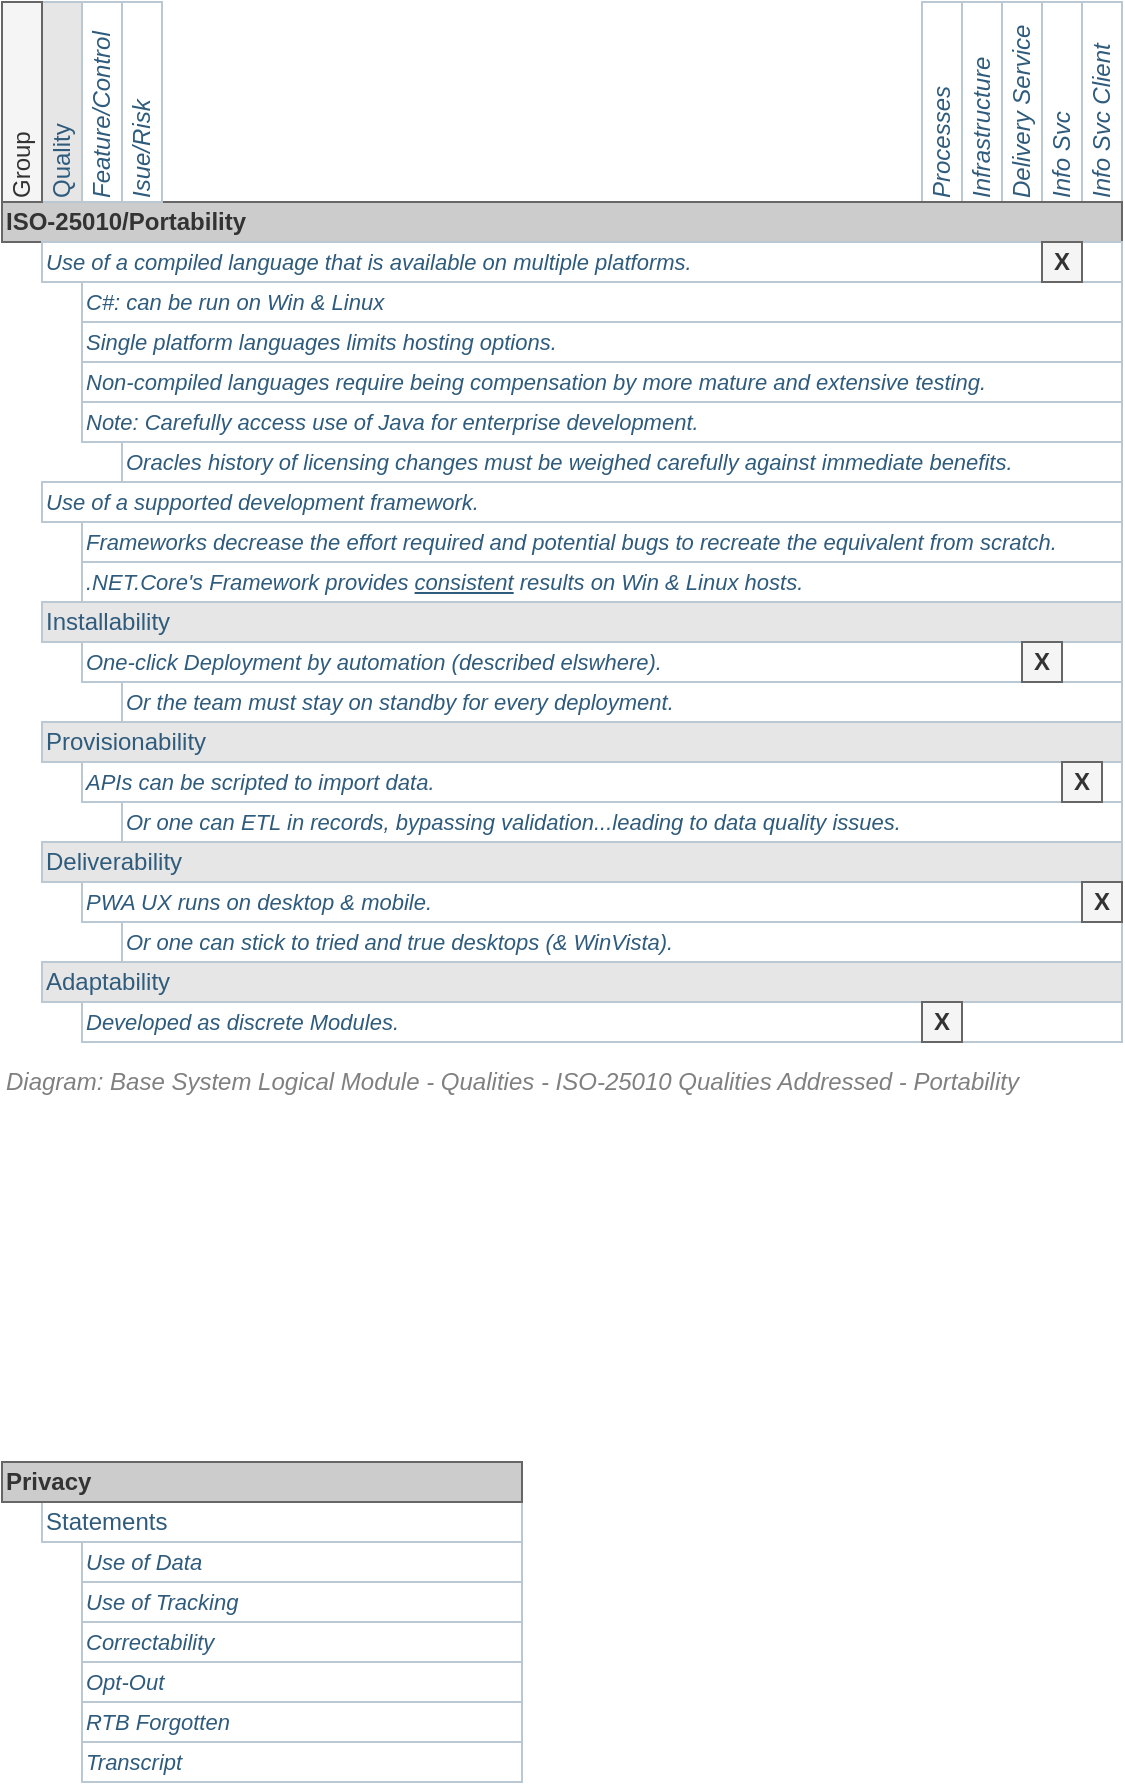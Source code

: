 <mxfile compressed="false" version="17.5.0" type="google">
  <diagram name="Qualities/Addressed/Portability" id="JtcnVtgC05jl_6487tuG">
    <mxGraphModel grid="1" page="1" gridSize="10" guides="1" tooltips="1" connect="1" arrows="1" fold="1" pageScale="1" pageWidth="827" pageHeight="1169" math="0" shadow="0">
      <root>
        <mxCell id="g-7nWiP3XhAh8ma-HsXR-0" />
        <mxCell id="DpRK8fpQKC280nfwlxJC-0" value="Title/Diagram" parent="g-7nWiP3XhAh8ma-HsXR-0" />
        <mxCell id="DpRK8fpQKC280nfwlxJC-1" value="&lt;font style=&quot;font-size: 12px&quot;&gt;Diagram: Base System Logical Module - Qualities -&amp;nbsp;ISO-25010 Qualities Addressed - Portability&lt;/font&gt;" style="text;strokeColor=none;fillColor=none;html=1;fontSize=12;fontStyle=2;verticalAlign=middle;align=left;shadow=0;glass=0;comic=0;opacity=30;fontColor=#808080;" vertex="1" parent="DpRK8fpQKC280nfwlxJC-0">
          <mxGeometry x="120" y="700" width="560" height="40" as="geometry" />
        </mxCell>
        <mxCell id="g-7nWiP3XhAh8ma-HsXR-9" value="Boxes" parent="g-7nWiP3XhAh8ma-HsXR-0" />
        <UserObject label="Replaceability" id="g-7nWiP3XhAh8ma-HsXR-22">
          <mxCell style="strokeColor=#bac8d3;html=1;fontColor=#2f5b7c;fontSize=12;align=left;" vertex="1" parent="g-7nWiP3XhAh8ma-HsXR-9">
            <mxGeometry x="140" y="910" width="240" height="20" as="geometry" />
          </mxCell>
        </UserObject>
        <UserObject label="Statements" id="g-7nWiP3XhAh8ma-HsXR-23">
          <mxCell style="strokeColor=#bac8d3;html=1;fontColor=#2f5b7c;fontSize=12;align=left;" vertex="1" parent="g-7nWiP3XhAh8ma-HsXR-9">
            <mxGeometry x="140" y="930" width="240" height="20" as="geometry" />
          </mxCell>
        </UserObject>
        <UserObject label="Use of Data" id="g-7nWiP3XhAh8ma-HsXR-24">
          <mxCell style="strokeColor=#bac8d3;html=1;fontColor=#2f5b7c;fontSize=11;align=left;fontStyle=2" vertex="1" parent="g-7nWiP3XhAh8ma-HsXR-9">
            <mxGeometry x="160" y="950" width="220" height="20" as="geometry" />
          </mxCell>
        </UserObject>
        <UserObject label="Use of Tracking" id="g-7nWiP3XhAh8ma-HsXR-25">
          <mxCell style="strokeColor=#bac8d3;html=1;fontColor=#2f5b7c;fontSize=11;align=left;fontStyle=2" vertex="1" parent="g-7nWiP3XhAh8ma-HsXR-9">
            <mxGeometry x="160" y="970" width="220" height="20" as="geometry" />
          </mxCell>
        </UserObject>
        <UserObject label="Correctability" id="g-7nWiP3XhAh8ma-HsXR-26">
          <mxCell style="strokeColor=#bac8d3;html=1;fontColor=#2f5b7c;fontSize=11;align=left;fontStyle=2" vertex="1" parent="g-7nWiP3XhAh8ma-HsXR-9">
            <mxGeometry x="160" y="990" width="220" height="20" as="geometry" />
          </mxCell>
        </UserObject>
        <UserObject label="Opt-Out" id="g-7nWiP3XhAh8ma-HsXR-27">
          <mxCell style="strokeColor=#bac8d3;html=1;fontColor=#2f5b7c;fontSize=11;align=left;fontStyle=2" vertex="1" parent="g-7nWiP3XhAh8ma-HsXR-9">
            <mxGeometry x="160" y="1010" width="220" height="20" as="geometry" />
          </mxCell>
        </UserObject>
        <UserObject label="RTB Forgotten" id="g-7nWiP3XhAh8ma-HsXR-28">
          <mxCell style="strokeColor=#bac8d3;html=1;fontColor=#2f5b7c;fontSize=11;align=left;fontStyle=2" vertex="1" parent="g-7nWiP3XhAh8ma-HsXR-9">
            <mxGeometry x="160" y="1030" width="220" height="20" as="geometry" />
          </mxCell>
        </UserObject>
        <UserObject label="Transcript" id="g-7nWiP3XhAh8ma-HsXR-29">
          <mxCell style="strokeColor=#bac8d3;html=1;fontColor=#2f5b7c;fontSize=11;align=left;fontStyle=2" vertex="1" parent="g-7nWiP3XhAh8ma-HsXR-9">
            <mxGeometry x="160" y="1050" width="220" height="20" as="geometry" />
          </mxCell>
        </UserObject>
        <UserObject label="Privacy" id="g-7nWiP3XhAh8ma-HsXR-39">
          <mxCell style="strokeColor=#666666;html=1;fontColor=#333333;fontSize=12;align=left;fontStyle=1;fillColor=#CCCCCC;" vertex="1" parent="g-7nWiP3XhAh8ma-HsXR-9">
            <mxGeometry x="120" y="910" width="260" height="20" as="geometry" />
          </mxCell>
        </UserObject>
        <UserObject label="Infrastructure" id="6ct5L5rWUsqVFIs-vdqy-0">
          <mxCell style="strokeColor=#bac8d3;html=1;fontColor=#2f5b7c;fontSize=12;align=left;horizontal=0;fontStyle=2" vertex="1" parent="g-7nWiP3XhAh8ma-HsXR-9">
            <mxGeometry x="600" y="180" width="20" height="100" as="geometry" />
          </mxCell>
        </UserObject>
        <UserObject label="Info Svc" id="6ct5L5rWUsqVFIs-vdqy-1">
          <mxCell style="strokeColor=#bac8d3;html=1;fontColor=#2f5b7c;fontSize=12;align=left;horizontal=0;fontStyle=2" vertex="1" parent="g-7nWiP3XhAh8ma-HsXR-9">
            <mxGeometry x="640" y="180" width="20" height="100" as="geometry" />
          </mxCell>
        </UserObject>
        <UserObject label="Info Svc Client" id="6ct5L5rWUsqVFIs-vdqy-2">
          <mxCell style="strokeColor=#bac8d3;html=1;fontColor=#2f5b7c;fontSize=12;align=left;horizontal=0;fontStyle=2" vertex="1" parent="g-7nWiP3XhAh8ma-HsXR-9">
            <mxGeometry x="660" y="180" width="20" height="100" as="geometry" />
          </mxCell>
        </UserObject>
        <UserObject label="Delivery Service" id="6ct5L5rWUsqVFIs-vdqy-3">
          <mxCell style="strokeColor=#bac8d3;html=1;fontColor=#2f5b7c;fontSize=12;align=left;horizontal=0;fontStyle=2" vertex="1" parent="g-7nWiP3XhAh8ma-HsXR-9">
            <mxGeometry x="620" y="180" width="20" height="100" as="geometry" />
          </mxCell>
        </UserObject>
        <UserObject label="Processes" id="6ct5L5rWUsqVFIs-vdqy-4">
          <mxCell style="strokeColor=#bac8d3;html=1;fontColor=#2f5b7c;fontSize=12;align=left;horizontal=0;fontStyle=2" vertex="1" parent="g-7nWiP3XhAh8ma-HsXR-9">
            <mxGeometry x="580" y="180" width="20" height="100" as="geometry" />
          </mxCell>
        </UserObject>
        <UserObject label="Installability" id="g-7nWiP3XhAh8ma-HsXR-18">
          <mxCell style="strokeColor=#bac8d3;html=1;fontColor=#2f5b7c;fontSize=12;align=left;fillColor=#E6E6E6;" vertex="1" parent="g-7nWiP3XhAh8ma-HsXR-9">
            <mxGeometry x="140" y="480" width="540" height="20" as="geometry" />
          </mxCell>
        </UserObject>
        <UserObject label="Provisionability" id="g-7nWiP3XhAh8ma-HsXR-19">
          <mxCell style="strokeColor=#bac8d3;html=1;fontColor=#2f5b7c;fontSize=12;align=left;fillColor=#E6E6E6;" vertex="1" parent="g-7nWiP3XhAh8ma-HsXR-9">
            <mxGeometry x="140" y="540" width="540" height="20" as="geometry" />
          </mxCell>
        </UserObject>
        <UserObject label="Deliverability" id="g-7nWiP3XhAh8ma-HsXR-20">
          <mxCell style="strokeColor=#bac8d3;html=1;fontColor=#2f5b7c;fontSize=12;align=left;fillColor=#E6E6E6;" vertex="1" parent="g-7nWiP3XhAh8ma-HsXR-9">
            <mxGeometry x="140" y="600" width="540" height="20" as="geometry" />
          </mxCell>
        </UserObject>
        <UserObject label="Adaptability" id="g-7nWiP3XhAh8ma-HsXR-21">
          <mxCell style="strokeColor=#bac8d3;html=1;fontColor=#2f5b7c;fontSize=12;align=left;fillColor=#E6E6E6;" vertex="1" parent="g-7nWiP3XhAh8ma-HsXR-9">
            <mxGeometry x="140" y="660" width="540" height="20" as="geometry" />
          </mxCell>
        </UserObject>
        <UserObject label="C#: can be run on Win &amp;amp; Linux" id="g-7nWiP3XhAh8ma-HsXR-30">
          <mxCell style="strokeColor=#bac8d3;html=1;fontColor=#2f5b7c;fontSize=11;align=left;fontStyle=2" vertex="1" parent="g-7nWiP3XhAh8ma-HsXR-9">
            <mxGeometry x="160" y="320" width="520" height="20" as="geometry" />
          </mxCell>
        </UserObject>
        <UserObject label="APIs can be scripted to import data." id="g-7nWiP3XhAh8ma-HsXR-31">
          <mxCell style="strokeColor=#bac8d3;html=1;fontColor=#2f5b7c;fontSize=11;align=left;fontStyle=2" vertex="1" parent="g-7nWiP3XhAh8ma-HsXR-9">
            <mxGeometry x="160" y="560" width="520" height="20" as="geometry" />
          </mxCell>
        </UserObject>
        <UserObject label="Developed as discrete Modules." id="g-7nWiP3XhAh8ma-HsXR-32">
          <mxCell style="strokeColor=#bac8d3;html=1;fontColor=#2f5b7c;fontSize=11;align=left;fontStyle=2" vertex="1" parent="g-7nWiP3XhAh8ma-HsXR-9">
            <mxGeometry x="160" y="680" width="520" height="20" as="geometry" />
          </mxCell>
        </UserObject>
        <UserObject label="ISO-25010/Portability" id="g-7nWiP3XhAh8ma-HsXR-38">
          <mxCell style="strokeColor=#666666;html=1;fontColor=#333333;fontSize=12;align=left;fontStyle=1;fillColor=#CCCCCC;" vertex="1" parent="g-7nWiP3XhAh8ma-HsXR-9">
            <mxGeometry x="120" y="280" width="560" height="20" as="geometry" />
          </mxCell>
        </UserObject>
        <UserObject label="PWA UX runs on desktop &amp;amp; mobile." id="g-7nWiP3XhAh8ma-HsXR-40">
          <mxCell style="strokeColor=#bac8d3;html=1;fontColor=#2f5b7c;fontSize=11;align=left;fontStyle=2" vertex="1" parent="g-7nWiP3XhAh8ma-HsXR-9">
            <mxGeometry x="160" y="620" width="520" height="20" as="geometry" />
          </mxCell>
        </UserObject>
        <UserObject label="One-click Deployment by automation (described elswhere)." id="g-7nWiP3XhAh8ma-HsXR-41">
          <mxCell style="strokeColor=#bac8d3;html=1;fontColor=#2f5b7c;fontSize=11;align=left;fontStyle=2" vertex="1" parent="g-7nWiP3XhAh8ma-HsXR-9">
            <mxGeometry x="160" y="500" width="520" height="20" as="geometry" />
          </mxCell>
        </UserObject>
        <UserObject label="Quality" id="g-7nWiP3XhAh8ma-HsXR-45">
          <mxCell style="strokeColor=#bac8d3;html=1;fontColor=#2f5b7c;fontSize=12;align=left;horizontal=0;fillColor=#E6E6E6;" vertex="1" parent="g-7nWiP3XhAh8ma-HsXR-9">
            <mxGeometry x="140" y="180" width="20" height="100" as="geometry" />
          </mxCell>
        </UserObject>
        <UserObject label="Feature/Control" id="g-7nWiP3XhAh8ma-HsXR-46">
          <mxCell style="strokeColor=#bac8d3;html=1;fontColor=#2f5b7c;fontSize=12;align=left;horizontal=0;fontStyle=2" vertex="1" parent="g-7nWiP3XhAh8ma-HsXR-9">
            <mxGeometry x="160" y="180" width="20" height="100" as="geometry" />
          </mxCell>
        </UserObject>
        <UserObject label="Group" id="g-7nWiP3XhAh8ma-HsXR-47">
          <mxCell style="strokeColor=#666666;html=1;fontColor=#333333;fontSize=12;align=left;horizontal=0;fillColor=#f5f5f5;" vertex="1" parent="g-7nWiP3XhAh8ma-HsXR-9">
            <mxGeometry x="120" y="180" width="20" height="100" as="geometry" />
          </mxCell>
        </UserObject>
        <UserObject label="Single platform languages limits hosting options.&amp;nbsp;" id="g-7nWiP3XhAh8ma-HsXR-52">
          <mxCell style="strokeColor=#bac8d3;html=1;fontColor=#2f5b7c;fontSize=11;align=left;fontStyle=2" vertex="1" parent="g-7nWiP3XhAh8ma-HsXR-9">
            <mxGeometry x="160" y="340" width="520" height="20" as="geometry" />
          </mxCell>
        </UserObject>
        <UserObject label="Or the team must stay on standby for every deployment." id="g-7nWiP3XhAh8ma-HsXR-53">
          <mxCell style="strokeColor=#bac8d3;html=1;fontColor=#2f5b7c;fontSize=11;align=left;fontStyle=2" vertex="1" parent="g-7nWiP3XhAh8ma-HsXR-9">
            <mxGeometry x="180" y="520" width="500" height="20" as="geometry" />
          </mxCell>
        </UserObject>
        <UserObject label="Or one can ETL in records, bypassing validation...leading to data quality issues." id="g-7nWiP3XhAh8ma-HsXR-54">
          <mxCell style="strokeColor=#bac8d3;html=1;fontColor=#2f5b7c;fontSize=11;align=left;fontStyle=2" vertex="1" parent="g-7nWiP3XhAh8ma-HsXR-9">
            <mxGeometry x="180" y="580" width="500" height="20" as="geometry" />
          </mxCell>
        </UserObject>
        <UserObject label="Or one can stick to tried and true desktops (&amp;amp; WinVista)." id="g-7nWiP3XhAh8ma-HsXR-55">
          <mxCell style="strokeColor=#bac8d3;html=1;fontColor=#2f5b7c;fontSize=11;align=left;fontStyle=2" vertex="1" parent="g-7nWiP3XhAh8ma-HsXR-9">
            <mxGeometry x="180" y="640" width="500" height="20" as="geometry" />
          </mxCell>
        </UserObject>
        <UserObject label="Isue/Risk" id="UgI3AtRF_n-_IXqNlMN--0">
          <mxCell style="strokeColor=#bac8d3;html=1;fontColor=#2f5b7c;fontSize=12;align=left;horizontal=0;fontStyle=2" vertex="1" parent="g-7nWiP3XhAh8ma-HsXR-9">
            <mxGeometry x="180" y="180" width="20" height="100" as="geometry" />
          </mxCell>
        </UserObject>
        <UserObject label="Note: Carefully access use of Java for enterprise development." id="UgI3AtRF_n-_IXqNlMN--1">
          <mxCell style="strokeColor=#bac8d3;html=1;fontColor=#2f5b7c;fontSize=11;align=left;fontStyle=2" vertex="1" parent="g-7nWiP3XhAh8ma-HsXR-9">
            <mxGeometry x="160" y="380" width="520" height="20" as="geometry" />
          </mxCell>
        </UserObject>
        <UserObject label="Oracles history of licensing changes must be weighed carefully against immediate benefits." id="UgI3AtRF_n-_IXqNlMN--2">
          <mxCell style="strokeColor=#bac8d3;html=1;fontColor=#2f5b7c;fontSize=11;align=left;fontStyle=2" vertex="1" parent="g-7nWiP3XhAh8ma-HsXR-9">
            <mxGeometry x="180" y="400" width="500" height="20" as="geometry" />
          </mxCell>
        </UserObject>
        <UserObject label="Use of a supported development framework." id="3owQ4XnHbLnxLgMXWlXj-0">
          <mxCell style="strokeColor=#bac8d3;html=1;fontColor=#2f5b7c;fontSize=11;align=left;fontStyle=2" vertex="1" parent="g-7nWiP3XhAh8ma-HsXR-9">
            <mxGeometry x="140" y="420" width="540" height="20" as="geometry" />
          </mxCell>
        </UserObject>
        <UserObject label="Non-compiled languages require being compensation by more mature and extensive testing." id="3owQ4XnHbLnxLgMXWlXj-1">
          <mxCell style="strokeColor=#bac8d3;html=1;fontColor=#2f5b7c;fontSize=11;align=left;fontStyle=2" vertex="1" parent="g-7nWiP3XhAh8ma-HsXR-9">
            <mxGeometry x="160" y="360" width="520" height="20" as="geometry" />
          </mxCell>
        </UserObject>
        <UserObject label="Use of a compiled language that is available on multiple platforms." id="3owQ4XnHbLnxLgMXWlXj-2">
          <mxCell style="strokeColor=#bac8d3;html=1;fontColor=#2f5b7c;fontSize=11;align=left;fontStyle=2" vertex="1" parent="g-7nWiP3XhAh8ma-HsXR-9">
            <mxGeometry x="140" y="300" width="540" height="20" as="geometry" />
          </mxCell>
        </UserObject>
        <UserObject label=".NET.Core&#39;s Framework provides &lt;u&gt;consistent&lt;/u&gt; results on Win &amp;amp; Linux hosts." id="3owQ4XnHbLnxLgMXWlXj-4">
          <mxCell style="strokeColor=#bac8d3;html=1;fontColor=#2f5b7c;fontSize=11;align=left;fontStyle=2" vertex="1" parent="g-7nWiP3XhAh8ma-HsXR-9">
            <mxGeometry x="160" y="460" width="520" height="20" as="geometry" />
          </mxCell>
        </UserObject>
        <UserObject label="Frameworks decrease the effort required and potential bugs to recreate the equivalent from scratch." id="3owQ4XnHbLnxLgMXWlXj-5">
          <mxCell style="strokeColor=#bac8d3;html=1;fontColor=#2f5b7c;fontSize=11;align=left;fontStyle=2" vertex="1" parent="g-7nWiP3XhAh8ma-HsXR-9">
            <mxGeometry x="160" y="440" width="520" height="20" as="geometry" />
          </mxCell>
        </UserObject>
        <mxCell id="6ct5L5rWUsqVFIs-vdqy-5" value="&lt;b&gt;X&lt;/b&gt;" style="text;html=1;strokeColor=#666666;fillColor=#f5f5f5;align=center;verticalAlign=middle;whiteSpace=wrap;rounded=0;fontSize=12;fontColor=#333333;" vertex="1" parent="g-7nWiP3XhAh8ma-HsXR-9">
          <mxGeometry x="640" y="300" width="20" height="20" as="geometry" />
        </mxCell>
        <mxCell id="6ct5L5rWUsqVFIs-vdqy-7" value="&lt;b&gt;X&lt;/b&gt;" style="text;html=1;strokeColor=#666666;fillColor=#f5f5f5;align=center;verticalAlign=middle;whiteSpace=wrap;rounded=0;fontSize=12;fontColor=#333333;" vertex="1" parent="g-7nWiP3XhAh8ma-HsXR-9">
          <mxGeometry x="630" y="500" width="20" height="20" as="geometry" />
        </mxCell>
        <mxCell id="6ct5L5rWUsqVFIs-vdqy-8" value="&lt;b&gt;X&lt;/b&gt;" style="text;html=1;strokeColor=#666666;fillColor=#f5f5f5;align=center;verticalAlign=middle;whiteSpace=wrap;rounded=0;fontSize=12;fontColor=#333333;" vertex="1" parent="g-7nWiP3XhAh8ma-HsXR-9">
          <mxGeometry x="650" y="560" width="20" height="20" as="geometry" />
        </mxCell>
        <mxCell id="6ct5L5rWUsqVFIs-vdqy-9" value="&lt;b&gt;X&lt;/b&gt;" style="text;html=1;strokeColor=#666666;fillColor=#f5f5f5;align=center;verticalAlign=middle;whiteSpace=wrap;rounded=0;fontSize=12;fontColor=#333333;" vertex="1" parent="g-7nWiP3XhAh8ma-HsXR-9">
          <mxGeometry x="660" y="620" width="20" height="20" as="geometry" />
        </mxCell>
        <mxCell id="6ct5L5rWUsqVFIs-vdqy-10" value="&lt;b&gt;X&lt;/b&gt;" style="text;html=1;strokeColor=#666666;fillColor=#f5f5f5;align=center;verticalAlign=middle;whiteSpace=wrap;rounded=0;fontSize=12;fontColor=#333333;" vertex="1" parent="g-7nWiP3XhAh8ma-HsXR-9">
          <mxGeometry x="580" y="680" width="20" height="20" as="geometry" />
        </mxCell>
      </root>
    </mxGraphModel>
  </diagram>
</mxfile>
